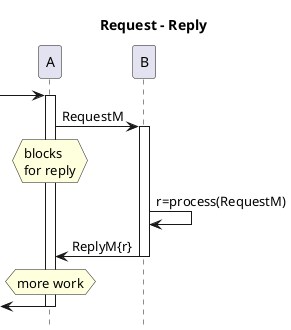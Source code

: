 @startuml
title Request - Reply
hide footbox
->A
activate A
A->B: RequestM
hnote over A: blocks\nfor reply
activate B
B->B: r=process(RequestM)
B->A: ReplyM{r}
deactivate B
hnote over A: more work
<-A
deactivate A
@enduml
? how to correlate ReplyM with RequestM
? what instance of A processes the Reply
? dynamic Rabbit queue
? when to use